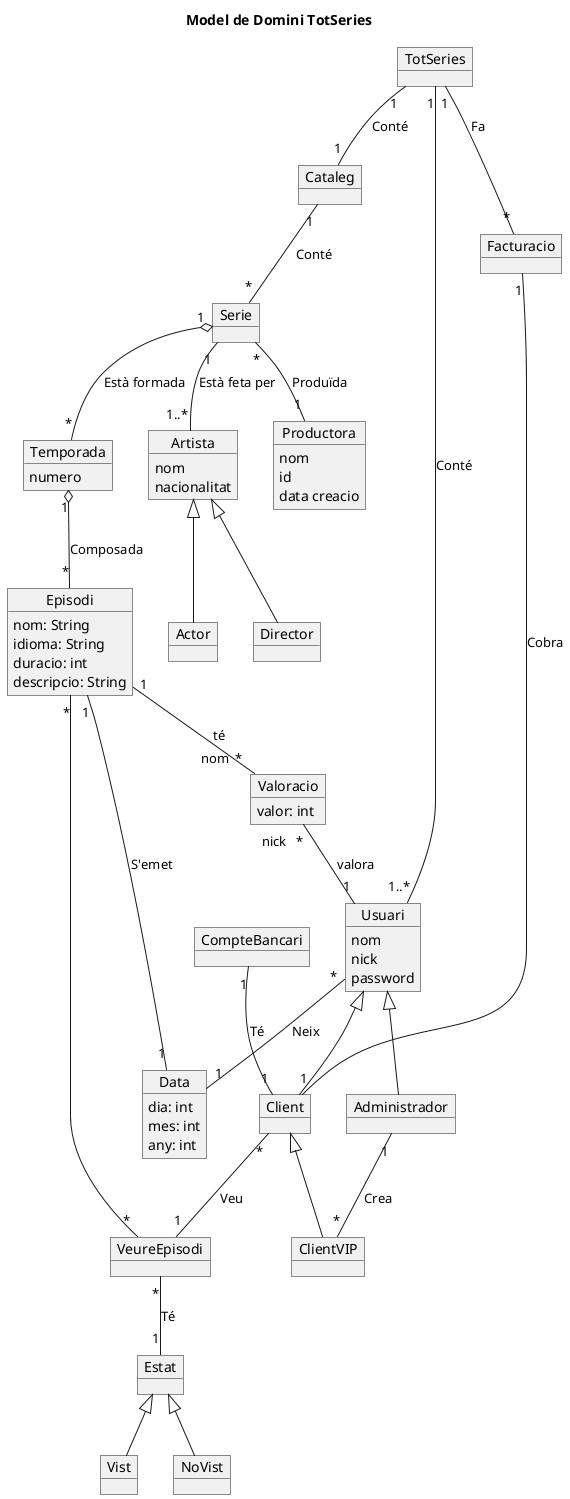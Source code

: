 @startuml

title Model de Domini TotSeries

object TotSeries
object Administrador
object Client
object ClientVIP
object Serie
object Actor
object Productora{
nom 
id
data creacio
}
object Director
object Artista{
nom
nacionalitat
}
object Usuari{
nom
nick
password
}
object Temporada{
numero
}
object Episodi{
nom: String
idioma: String
duracio: int
descripcio: String
}
object Data{
dia: int
mes: int
any: int
}
object Valoracio{
valor: int
}

object VeureEpisodi
object Estat
object Vist
object NoVist

object Cataleg

object CompteBancari
object Facturacio

TotSeries "1" -- "1..*" Usuari: Conté
TotSeries "1" -- "*" Facturacio: Fa
Cataleg "1" -- "*" Serie: Conté
TotSeries "1" -- "1" Cataleg: Conté
Usuari <|-- Administrador
Usuari <|-- Client
Client <|-- ClientVIP
CompteBancari "1" -- "1" Client: Té
Administrador "1" -- "*" ClientVIP: Crea
Serie "1" o-- "*" Temporada: Està formada
Serie "1" -- "1..*" Artista: Està feta per
Artista <|-- Director
Artista <|-- Actor
Serie "*" -- "1" Productora: Produïda
Temporada "1" o-- "*" Episodi: Composada
Episodi "1" -- "nom  *" Valoracio: té
Valoracio  "nick   *" -- "1" Usuari: valora 
Episodi "1" -- "1" Data: S'emet
Episodi "*" -- "*" VeureEpisodi 
Estat <|-- Vist
Estat <|-- NoVist
Usuari "*" -- "1" Data: Neix
Facturacio "1" -- "1" Client: Cobra
VeureEpisodi "*" -- "1" Estat: Té
Client "*" -- "1" VeureEpisodi: Veu

@enduml
